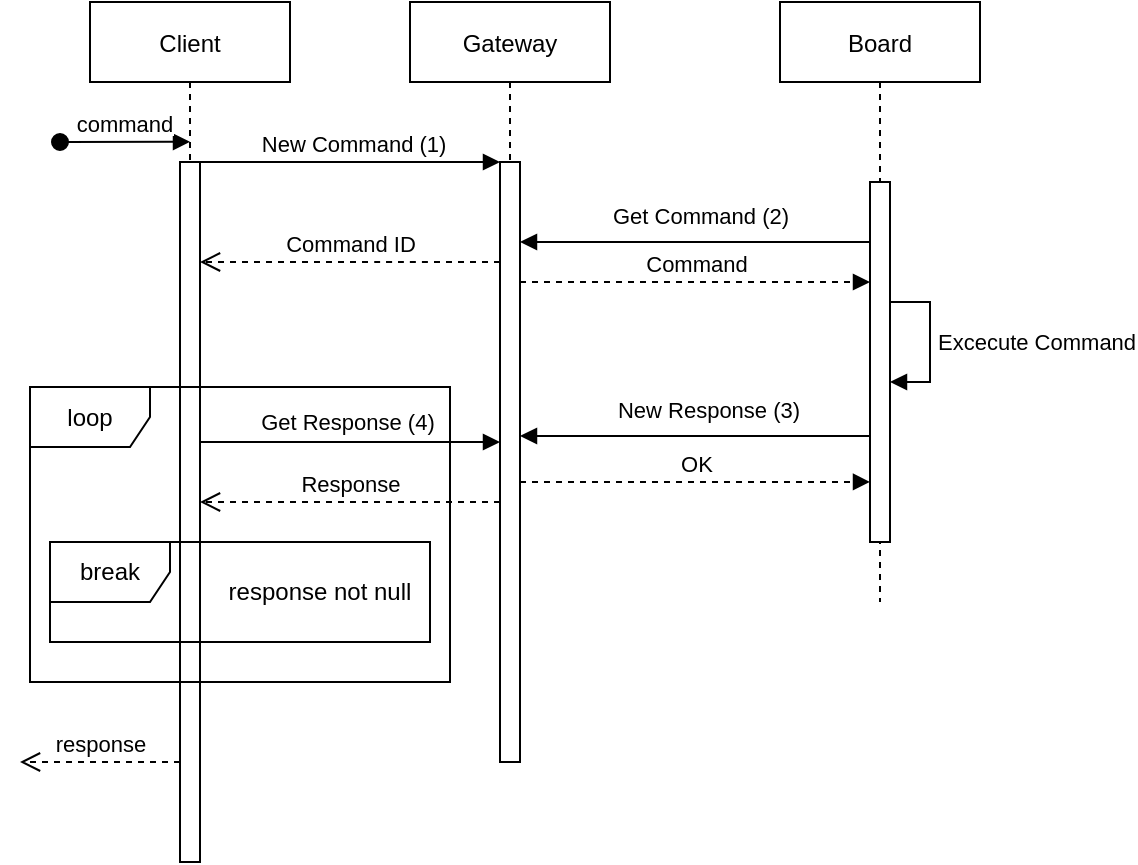 <mxfile version="14.5.1" type="device"><diagram id="kgpKYQtTHZ0yAKxKKP6v" name="Page-1"><mxGraphModel dx="1422" dy="952" grid="1" gridSize="10" guides="1" tooltips="1" connect="1" arrows="1" fold="1" page="1" pageScale="1" pageWidth="850" pageHeight="1100" math="0" shadow="0"><root><mxCell id="0"/><mxCell id="1" parent="0"/><mxCell id="EPV-jy4SxhcrgCXJH1S_-59" value="" style="group" parent="1" vertex="1" connectable="0"><mxGeometry x="80" y="40" width="475" height="430" as="geometry"/></mxCell><mxCell id="3nuBFxr9cyL0pnOWT2aG-1" value="Client" style="shape=umlLifeline;perimeter=lifelinePerimeter;container=1;collapsible=0;recursiveResize=0;rounded=0;shadow=0;strokeWidth=1;" parent="EPV-jy4SxhcrgCXJH1S_-59" vertex="1"><mxGeometry x="30" width="100" height="300" as="geometry"/></mxCell><mxCell id="3nuBFxr9cyL0pnOWT2aG-3" value="command" style="verticalAlign=bottom;startArrow=oval;endArrow=block;startSize=8;shadow=0;strokeWidth=1;entryX=0.5;entryY=0.233;entryDx=0;entryDy=0;entryPerimeter=0;" parent="3nuBFxr9cyL0pnOWT2aG-1" target="3nuBFxr9cyL0pnOWT2aG-1" edge="1"><mxGeometry relative="1" as="geometry"><mxPoint x="-15" y="70" as="sourcePoint"/><mxPoint x="45" y="70" as="targetPoint"/></mxGeometry></mxCell><mxCell id="3nuBFxr9cyL0pnOWT2aG-5" value="Gateway" style="shape=umlLifeline;perimeter=lifelinePerimeter;container=1;collapsible=0;recursiveResize=0;rounded=0;shadow=0;strokeWidth=1;" parent="EPV-jy4SxhcrgCXJH1S_-59" vertex="1"><mxGeometry x="190" width="100" height="300" as="geometry"/></mxCell><mxCell id="EPV-jy4SxhcrgCXJH1S_-5" value="Board" style="shape=umlLifeline;perimeter=lifelinePerimeter;container=1;collapsible=0;recursiveResize=0;rounded=0;shadow=0;strokeWidth=1;" parent="EPV-jy4SxhcrgCXJH1S_-59" vertex="1"><mxGeometry x="375" width="100" height="300" as="geometry"/></mxCell><mxCell id="EPV-jy4SxhcrgCXJH1S_-16" value="" style="html=1;points=[];perimeter=orthogonalPerimeter;flipV=0;" parent="EPV-jy4SxhcrgCXJH1S_-5" vertex="1"><mxGeometry x="45" y="90" width="10" height="180" as="geometry"/></mxCell><mxCell id="EPV-jy4SxhcrgCXJH1S_-23" value="Excecute Command" style="edgeStyle=orthogonalEdgeStyle;html=1;align=left;spacingLeft=2;endArrow=block;rounded=0;" parent="EPV-jy4SxhcrgCXJH1S_-5" target="EPV-jy4SxhcrgCXJH1S_-16" edge="1"><mxGeometry relative="1" as="geometry"><mxPoint x="55" y="150" as="sourcePoint"/><Array as="points"><mxPoint x="75" y="150"/><mxPoint x="75" y="190"/></Array><mxPoint x="60" y="170" as="targetPoint"/></mxGeometry></mxCell><mxCell id="EPV-jy4SxhcrgCXJH1S_-8" value="" style="html=1;points=[];perimeter=orthogonalPerimeter;" parent="EPV-jy4SxhcrgCXJH1S_-59" vertex="1"><mxGeometry x="235" y="80" width="10" height="300" as="geometry"/></mxCell><mxCell id="EPV-jy4SxhcrgCXJH1S_-9" value="&amp;nbsp;New Command (1)" style="html=1;verticalAlign=bottom;endArrow=block;entryX=0;entryY=0;" parent="EPV-jy4SxhcrgCXJH1S_-59" source="EPV-jy4SxhcrgCXJH1S_-27" target="EPV-jy4SxhcrgCXJH1S_-8" edge="1"><mxGeometry x="-5" as="geometry"><mxPoint x="80" y="90" as="sourcePoint"/></mxGeometry></mxCell><mxCell id="EPV-jy4SxhcrgCXJH1S_-10" value="Command ID" style="html=1;verticalAlign=bottom;endArrow=open;dashed=1;endSize=8;" parent="EPV-jy4SxhcrgCXJH1S_-59" source="EPV-jy4SxhcrgCXJH1S_-8" target="EPV-jy4SxhcrgCXJH1S_-27" edge="1"><mxGeometry x="-5" as="geometry"><mxPoint x="80" y="166" as="targetPoint"/><mxPoint x="230" y="135" as="sourcePoint"/><Array as="points"><mxPoint x="190" y="130"/><mxPoint x="180" y="130"/></Array><mxPoint as="offset"/></mxGeometry></mxCell><mxCell id="EPV-jy4SxhcrgCXJH1S_-19" value="" style="html=1;verticalAlign=bottom;labelBackgroundColor=none;endArrow=block;endFill=1;" parent="EPV-jy4SxhcrgCXJH1S_-59" source="EPV-jy4SxhcrgCXJH1S_-16" target="EPV-jy4SxhcrgCXJH1S_-8" edge="1"><mxGeometry x="-5" width="160" as="geometry"><mxPoint x="400" y="90" as="sourcePoint"/><mxPoint x="560" y="90" as="targetPoint"/><Array as="points"><mxPoint x="350" y="120"/></Array></mxGeometry></mxCell><mxCell id="EPV-jy4SxhcrgCXJH1S_-21" value="Get Command (2)" style="edgeLabel;html=1;align=center;verticalAlign=middle;resizable=0;points=[];" parent="EPV-jy4SxhcrgCXJH1S_-19" vertex="1" connectable="0"><mxGeometry x="-0.491" relative="1" as="geometry"><mxPoint x="-40.43" y="-12.84" as="offset"/></mxGeometry></mxCell><mxCell id="EPV-jy4SxhcrgCXJH1S_-20" value="Command" style="html=1;verticalAlign=bottom;labelBackgroundColor=none;endArrow=block;endFill=1;dashed=1;" parent="EPV-jy4SxhcrgCXJH1S_-59" target="EPV-jy4SxhcrgCXJH1S_-16" edge="1"><mxGeometry x="-5" width="160" as="geometry"><mxPoint x="245" y="140" as="sourcePoint"/><mxPoint x="400" y="140" as="targetPoint"/></mxGeometry></mxCell><mxCell id="EPV-jy4SxhcrgCXJH1S_-24" value="" style="html=1;verticalAlign=bottom;labelBackgroundColor=none;endArrow=block;endFill=1;" parent="EPV-jy4SxhcrgCXJH1S_-59" source="EPV-jy4SxhcrgCXJH1S_-16" target="EPV-jy4SxhcrgCXJH1S_-8" edge="1"><mxGeometry x="-5" width="160" as="geometry"><mxPoint x="390" y="210" as="sourcePoint"/><mxPoint x="235.0" y="210" as="targetPoint"/><Array as="points"><mxPoint x="340" y="217"/></Array></mxGeometry></mxCell><mxCell id="EPV-jy4SxhcrgCXJH1S_-25" value="New Response (3)" style="edgeLabel;html=1;align=center;verticalAlign=middle;resizable=0;points=[];" parent="EPV-jy4SxhcrgCXJH1S_-24" vertex="1" connectable="0"><mxGeometry x="-0.491" relative="1" as="geometry"><mxPoint x="-36.71" y="-12.84" as="offset"/></mxGeometry></mxCell><mxCell id="EPV-jy4SxhcrgCXJH1S_-26" value="OK" style="html=1;verticalAlign=bottom;labelBackgroundColor=none;endArrow=block;endFill=1;dashed=1;entryX=0;entryY=0.833;entryDx=0;entryDy=0;entryPerimeter=0;" parent="EPV-jy4SxhcrgCXJH1S_-59" edge="1" target="EPV-jy4SxhcrgCXJH1S_-16"><mxGeometry x="-5" width="160" as="geometry"><mxPoint x="245" y="240" as="sourcePoint"/><mxPoint x="395" y="240" as="targetPoint"/></mxGeometry></mxCell><mxCell id="EPV-jy4SxhcrgCXJH1S_-27" value="" style="html=1;points=[];perimeter=orthogonalPerimeter;" parent="EPV-jy4SxhcrgCXJH1S_-59" vertex="1"><mxGeometry x="75" y="80" width="10" height="350" as="geometry"/></mxCell><mxCell id="EPV-jy4SxhcrgCXJH1S_-35" value="loop" style="shape=umlFrame;whiteSpace=wrap;html=1;" parent="EPV-jy4SxhcrgCXJH1S_-59" vertex="1"><mxGeometry y="192.5" width="210" height="147.5" as="geometry"/></mxCell><mxCell id="EPV-jy4SxhcrgCXJH1S_-36" value="" style="html=1;verticalAlign=bottom;endArrow=block;entryX=0;entryY=0;" parent="EPV-jy4SxhcrgCXJH1S_-59" edge="1"><mxGeometry x="-5" as="geometry"><mxPoint x="85" y="220.0" as="sourcePoint"/><mxPoint x="235" y="220.0" as="targetPoint"/><mxPoint as="offset"/></mxGeometry></mxCell><mxCell id="EPV-jy4SxhcrgCXJH1S_-37" value="Get Response (4)&amp;nbsp;" style="edgeLabel;html=1;align=center;verticalAlign=middle;resizable=0;points=[];" parent="EPV-jy4SxhcrgCXJH1S_-59" vertex="1" connectable="0"><mxGeometry x="160.004" y="210" as="geometry"/></mxCell><mxCell id="EPV-jy4SxhcrgCXJH1S_-38" value="break" style="shape=umlFrame;whiteSpace=wrap;html=1;" parent="EPV-jy4SxhcrgCXJH1S_-59" vertex="1"><mxGeometry x="10" y="270" width="190" height="50" as="geometry"/></mxCell><mxCell id="EPV-jy4SxhcrgCXJH1S_-40" value="Response" style="html=1;verticalAlign=bottom;endArrow=open;dashed=1;endSize=8;" parent="EPV-jy4SxhcrgCXJH1S_-59" edge="1"><mxGeometry x="-5" as="geometry"><mxPoint x="85" y="250" as="targetPoint"/><mxPoint x="235" y="250" as="sourcePoint"/><Array as="points"><mxPoint x="180" y="250"/></Array><mxPoint as="offset"/></mxGeometry></mxCell><mxCell id="EPV-jy4SxhcrgCXJH1S_-47" value="response not null" style="text;html=1;strokeColor=none;fillColor=none;align=center;verticalAlign=middle;whiteSpace=wrap;rounded=0;" parent="EPV-jy4SxhcrgCXJH1S_-59" vertex="1"><mxGeometry x="90" y="285" width="110" height="20" as="geometry"/></mxCell><mxCell id="EPV-jy4SxhcrgCXJH1S_-54" value="response" style="html=1;verticalAlign=bottom;endArrow=open;dashed=1;endSize=8;" parent="EPV-jy4SxhcrgCXJH1S_-59" source="EPV-jy4SxhcrgCXJH1S_-27" edge="1"><mxGeometry x="-105" y="-30" as="geometry"><mxPoint x="75" y="420" as="sourcePoint"/><mxPoint x="-5" y="380" as="targetPoint"/><Array as="points"><mxPoint x="55" y="380"/></Array><mxPoint as="offset"/></mxGeometry></mxCell></root></mxGraphModel></diagram></mxfile>